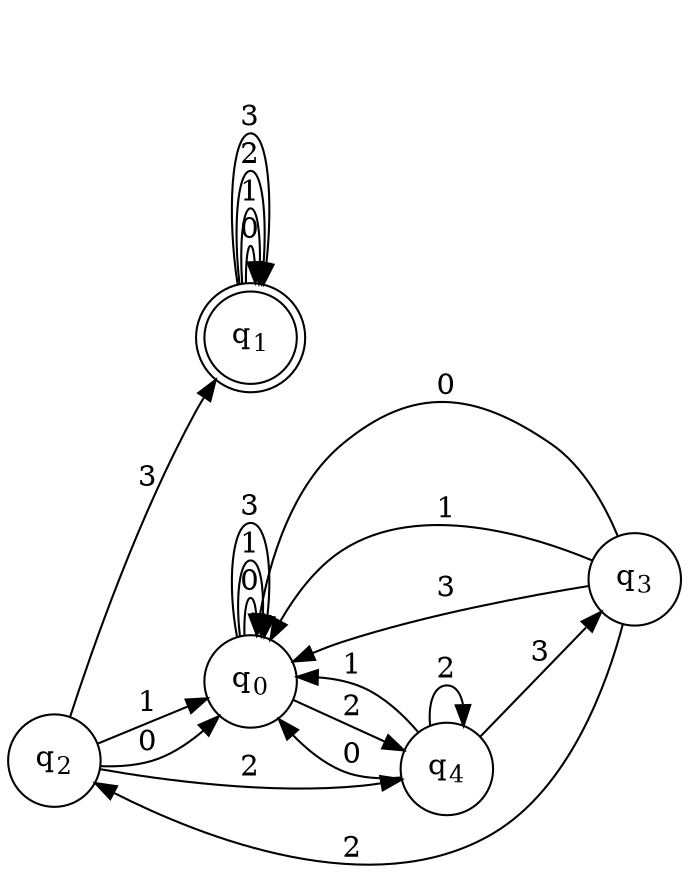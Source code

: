 digraph DFA {
  rankdir = LR;
  "q1" [shape=doublecircle, label=<q<sub>1</sub>>];
  "q1" -> "q1" [label="0"]
  "q1" -> "q1" [label="1"]
  "q1" -> "q1" [label="2"]
  "q1" -> "q1" [label="3"]
  "q0" [shape=circle, label=<q<sub>0</sub>>];
  "q0" -> "q0" [label="0"]
  "q0" -> "q0" [label="1"]
  "q0" -> "q4" [label="2"]
  "q0" -> "q0" [label="3"]
  "q2" [shape=circle, label=<q<sub>2</sub>>];
  "q2" -> "q0" [label="0"]
  "q2" -> "q0" [label="1"]
  "q2" -> "q4" [label="2"]
  "q2" -> "q1" [label="3"]
  "q3" [shape=circle, label=<q<sub>3</sub>>];
  "q3" -> "q0" [label="0"]
  "q3" -> "q0" [label="1"]
  "q3" -> "q2" [label="2"]
  "q3" -> "q0" [label="3"]
  "q4" [shape=circle, label=<q<sub>4</sub>>];
  "q4" -> "q0" [label="0"]
  "q4" -> "q0" [label="1"]
  "q4" -> "q4" [label="2"]
  "q4" -> "q3" [label="3"]
}

